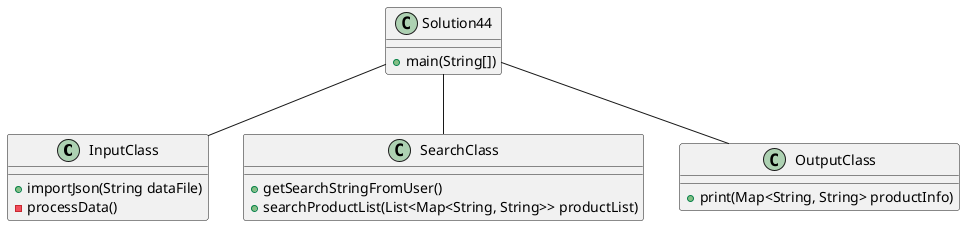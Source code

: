 @startuml

class InputClass {
  +importJson(String dataFile)
  -processData()
}

class SearchClass {
  +getSearchStringFromUser()
  +searchProductList(List<Map<String, String>> productList)
}

class OutputClass {
  +print(Map<String, String> productInfo)
}

class Solution44 {
+main(String[])
}

Solution44 -- InputClass
Solution44 -- SearchClass
Solution44 -- OutputClass

@enduml